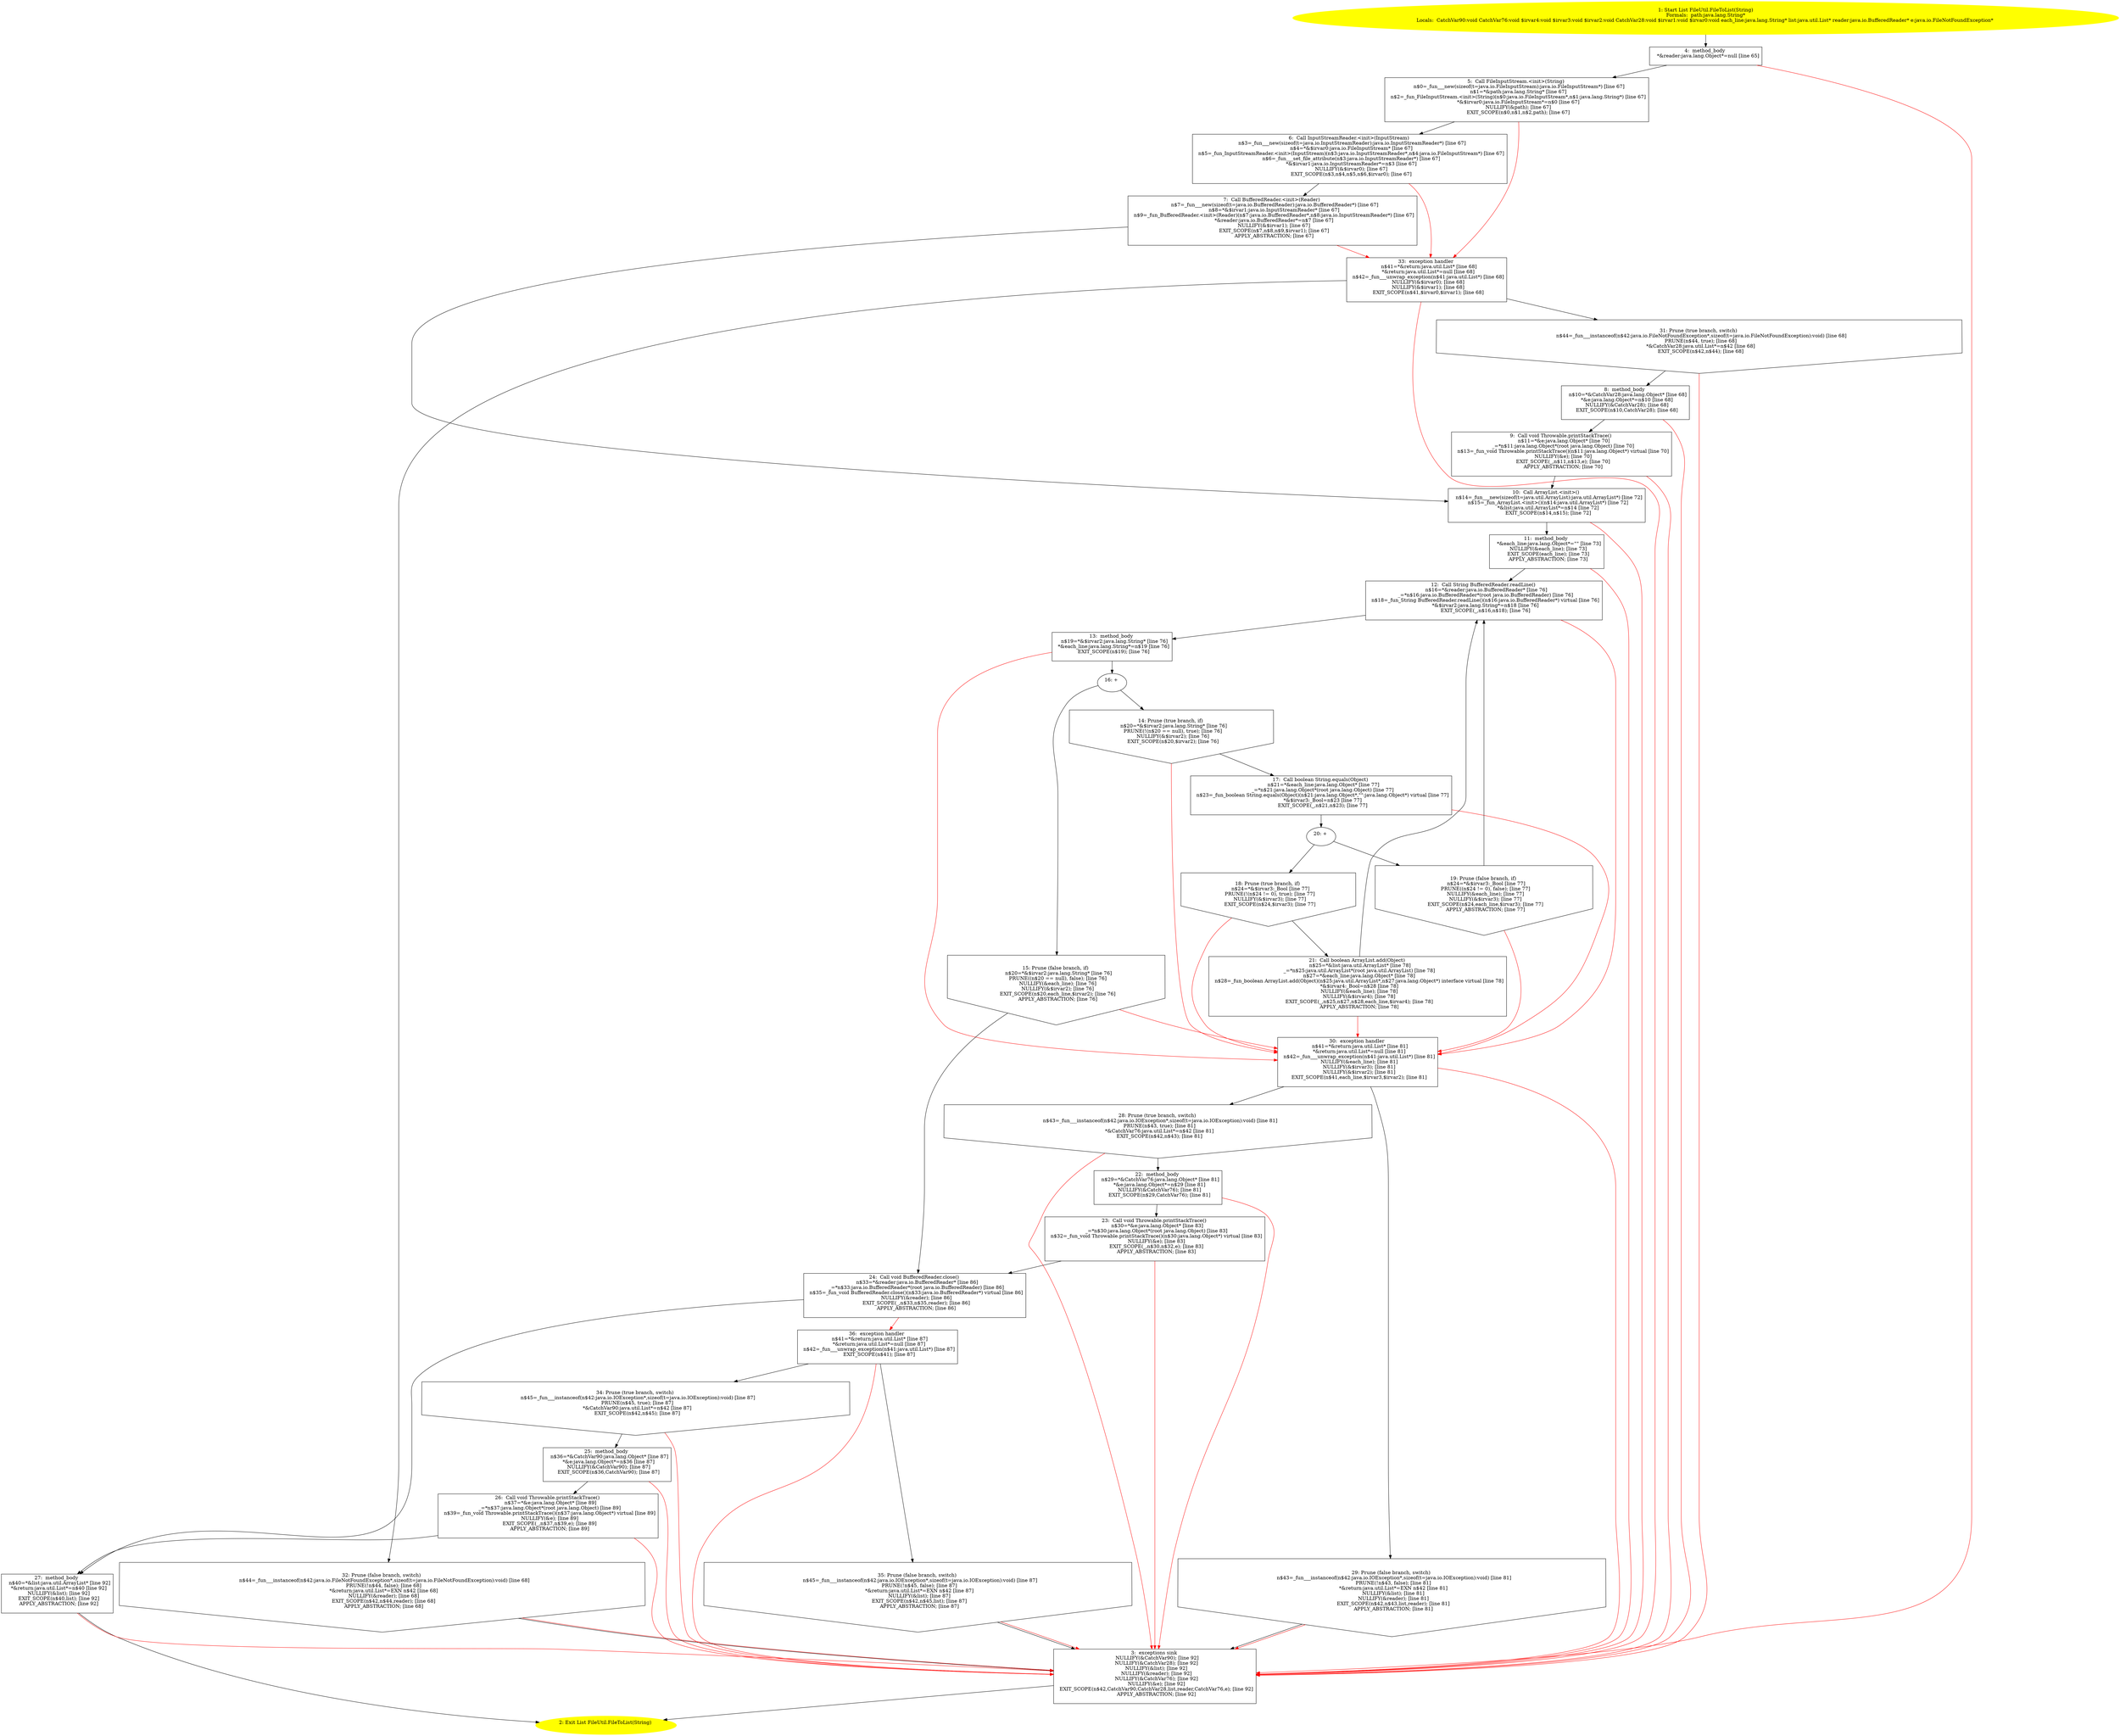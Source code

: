 /* @generated */
digraph cfg {
"com.dulishuo.util.FileUtil.FileToList(java.lang.String):java.util.List.6ab6f8b4b6e0c508818b9cf523235bfa_1" [label="1: Start List FileUtil.FileToList(String)\nFormals:  path:java.lang.String*\nLocals:  CatchVar90:void CatchVar76:void $irvar4:void $irvar3:void $irvar2:void CatchVar28:void $irvar1:void $irvar0:void each_line:java.lang.String* list:java.util.List* reader:java.io.BufferedReader* e:java.io.FileNotFoundException* \n  " color=yellow style=filled]
	

	 "com.dulishuo.util.FileUtil.FileToList(java.lang.String):java.util.List.6ab6f8b4b6e0c508818b9cf523235bfa_1" -> "com.dulishuo.util.FileUtil.FileToList(java.lang.String):java.util.List.6ab6f8b4b6e0c508818b9cf523235bfa_4" ;
"com.dulishuo.util.FileUtil.FileToList(java.lang.String):java.util.List.6ab6f8b4b6e0c508818b9cf523235bfa_2" [label="2: Exit List FileUtil.FileToList(String) \n  " color=yellow style=filled]
	

"com.dulishuo.util.FileUtil.FileToList(java.lang.String):java.util.List.6ab6f8b4b6e0c508818b9cf523235bfa_3" [label="3:  exceptions sink \n   NULLIFY(&CatchVar90); [line 92]\n  NULLIFY(&CatchVar28); [line 92]\n  NULLIFY(&list); [line 92]\n  NULLIFY(&reader); [line 92]\n  NULLIFY(&CatchVar76); [line 92]\n  NULLIFY(&e); [line 92]\n  EXIT_SCOPE(n$42,CatchVar90,CatchVar28,list,reader,CatchVar76,e); [line 92]\n  APPLY_ABSTRACTION; [line 92]\n " shape="box"]
	

	 "com.dulishuo.util.FileUtil.FileToList(java.lang.String):java.util.List.6ab6f8b4b6e0c508818b9cf523235bfa_3" -> "com.dulishuo.util.FileUtil.FileToList(java.lang.String):java.util.List.6ab6f8b4b6e0c508818b9cf523235bfa_2" ;
"com.dulishuo.util.FileUtil.FileToList(java.lang.String):java.util.List.6ab6f8b4b6e0c508818b9cf523235bfa_4" [label="4:  method_body \n   *&reader:java.lang.Object*=null [line 65]\n " shape="box"]
	

	 "com.dulishuo.util.FileUtil.FileToList(java.lang.String):java.util.List.6ab6f8b4b6e0c508818b9cf523235bfa_4" -> "com.dulishuo.util.FileUtil.FileToList(java.lang.String):java.util.List.6ab6f8b4b6e0c508818b9cf523235bfa_5" ;
	 "com.dulishuo.util.FileUtil.FileToList(java.lang.String):java.util.List.6ab6f8b4b6e0c508818b9cf523235bfa_4" -> "com.dulishuo.util.FileUtil.FileToList(java.lang.String):java.util.List.6ab6f8b4b6e0c508818b9cf523235bfa_3" [color="red" ];
"com.dulishuo.util.FileUtil.FileToList(java.lang.String):java.util.List.6ab6f8b4b6e0c508818b9cf523235bfa_5" [label="5:  Call FileInputStream.<init>(String) \n   n$0=_fun___new(sizeof(t=java.io.FileInputStream):java.io.FileInputStream*) [line 67]\n  n$1=*&path:java.lang.String* [line 67]\n  n$2=_fun_FileInputStream.<init>(String)(n$0:java.io.FileInputStream*,n$1:java.lang.String*) [line 67]\n  *&$irvar0:java.io.FileInputStream*=n$0 [line 67]\n  NULLIFY(&path); [line 67]\n  EXIT_SCOPE(n$0,n$1,n$2,path); [line 67]\n " shape="box"]
	

	 "com.dulishuo.util.FileUtil.FileToList(java.lang.String):java.util.List.6ab6f8b4b6e0c508818b9cf523235bfa_5" -> "com.dulishuo.util.FileUtil.FileToList(java.lang.String):java.util.List.6ab6f8b4b6e0c508818b9cf523235bfa_6" ;
	 "com.dulishuo.util.FileUtil.FileToList(java.lang.String):java.util.List.6ab6f8b4b6e0c508818b9cf523235bfa_5" -> "com.dulishuo.util.FileUtil.FileToList(java.lang.String):java.util.List.6ab6f8b4b6e0c508818b9cf523235bfa_33" [color="red" ];
"com.dulishuo.util.FileUtil.FileToList(java.lang.String):java.util.List.6ab6f8b4b6e0c508818b9cf523235bfa_6" [label="6:  Call InputStreamReader.<init>(InputStream) \n   n$3=_fun___new(sizeof(t=java.io.InputStreamReader):java.io.InputStreamReader*) [line 67]\n  n$4=*&$irvar0:java.io.FileInputStream* [line 67]\n  n$5=_fun_InputStreamReader.<init>(InputStream)(n$3:java.io.InputStreamReader*,n$4:java.io.FileInputStream*) [line 67]\n  n$6=_fun___set_file_attribute(n$3:java.io.InputStreamReader*) [line 67]\n  *&$irvar1:java.io.InputStreamReader*=n$3 [line 67]\n  NULLIFY(&$irvar0); [line 67]\n  EXIT_SCOPE(n$3,n$4,n$5,n$6,$irvar0); [line 67]\n " shape="box"]
	

	 "com.dulishuo.util.FileUtil.FileToList(java.lang.String):java.util.List.6ab6f8b4b6e0c508818b9cf523235bfa_6" -> "com.dulishuo.util.FileUtil.FileToList(java.lang.String):java.util.List.6ab6f8b4b6e0c508818b9cf523235bfa_7" ;
	 "com.dulishuo.util.FileUtil.FileToList(java.lang.String):java.util.List.6ab6f8b4b6e0c508818b9cf523235bfa_6" -> "com.dulishuo.util.FileUtil.FileToList(java.lang.String):java.util.List.6ab6f8b4b6e0c508818b9cf523235bfa_33" [color="red" ];
"com.dulishuo.util.FileUtil.FileToList(java.lang.String):java.util.List.6ab6f8b4b6e0c508818b9cf523235bfa_7" [label="7:  Call BufferedReader.<init>(Reader) \n   n$7=_fun___new(sizeof(t=java.io.BufferedReader):java.io.BufferedReader*) [line 67]\n  n$8=*&$irvar1:java.io.InputStreamReader* [line 67]\n  n$9=_fun_BufferedReader.<init>(Reader)(n$7:java.io.BufferedReader*,n$8:java.io.InputStreamReader*) [line 67]\n  *&reader:java.io.BufferedReader*=n$7 [line 67]\n  NULLIFY(&$irvar1); [line 67]\n  EXIT_SCOPE(n$7,n$8,n$9,$irvar1); [line 67]\n  APPLY_ABSTRACTION; [line 67]\n " shape="box"]
	

	 "com.dulishuo.util.FileUtil.FileToList(java.lang.String):java.util.List.6ab6f8b4b6e0c508818b9cf523235bfa_7" -> "com.dulishuo.util.FileUtil.FileToList(java.lang.String):java.util.List.6ab6f8b4b6e0c508818b9cf523235bfa_10" ;
	 "com.dulishuo.util.FileUtil.FileToList(java.lang.String):java.util.List.6ab6f8b4b6e0c508818b9cf523235bfa_7" -> "com.dulishuo.util.FileUtil.FileToList(java.lang.String):java.util.List.6ab6f8b4b6e0c508818b9cf523235bfa_33" [color="red" ];
"com.dulishuo.util.FileUtil.FileToList(java.lang.String):java.util.List.6ab6f8b4b6e0c508818b9cf523235bfa_8" [label="8:  method_body \n   n$10=*&CatchVar28:java.lang.Object* [line 68]\n  *&e:java.lang.Object*=n$10 [line 68]\n  NULLIFY(&CatchVar28); [line 68]\n  EXIT_SCOPE(n$10,CatchVar28); [line 68]\n " shape="box"]
	

	 "com.dulishuo.util.FileUtil.FileToList(java.lang.String):java.util.List.6ab6f8b4b6e0c508818b9cf523235bfa_8" -> "com.dulishuo.util.FileUtil.FileToList(java.lang.String):java.util.List.6ab6f8b4b6e0c508818b9cf523235bfa_9" ;
	 "com.dulishuo.util.FileUtil.FileToList(java.lang.String):java.util.List.6ab6f8b4b6e0c508818b9cf523235bfa_8" -> "com.dulishuo.util.FileUtil.FileToList(java.lang.String):java.util.List.6ab6f8b4b6e0c508818b9cf523235bfa_3" [color="red" ];
"com.dulishuo.util.FileUtil.FileToList(java.lang.String):java.util.List.6ab6f8b4b6e0c508818b9cf523235bfa_9" [label="9:  Call void Throwable.printStackTrace() \n   n$11=*&e:java.lang.Object* [line 70]\n  _=*n$11:java.lang.Object*(root java.lang.Object) [line 70]\n  n$13=_fun_void Throwable.printStackTrace()(n$11:java.lang.Object*) virtual [line 70]\n  NULLIFY(&e); [line 70]\n  EXIT_SCOPE(_,n$11,n$13,e); [line 70]\n  APPLY_ABSTRACTION; [line 70]\n " shape="box"]
	

	 "com.dulishuo.util.FileUtil.FileToList(java.lang.String):java.util.List.6ab6f8b4b6e0c508818b9cf523235bfa_9" -> "com.dulishuo.util.FileUtil.FileToList(java.lang.String):java.util.List.6ab6f8b4b6e0c508818b9cf523235bfa_10" ;
	 "com.dulishuo.util.FileUtil.FileToList(java.lang.String):java.util.List.6ab6f8b4b6e0c508818b9cf523235bfa_9" -> "com.dulishuo.util.FileUtil.FileToList(java.lang.String):java.util.List.6ab6f8b4b6e0c508818b9cf523235bfa_3" [color="red" ];
"com.dulishuo.util.FileUtil.FileToList(java.lang.String):java.util.List.6ab6f8b4b6e0c508818b9cf523235bfa_10" [label="10:  Call ArrayList.<init>() \n   n$14=_fun___new(sizeof(t=java.util.ArrayList):java.util.ArrayList*) [line 72]\n  n$15=_fun_ArrayList.<init>()(n$14:java.util.ArrayList*) [line 72]\n  *&list:java.util.ArrayList*=n$14 [line 72]\n  EXIT_SCOPE(n$14,n$15); [line 72]\n " shape="box"]
	

	 "com.dulishuo.util.FileUtil.FileToList(java.lang.String):java.util.List.6ab6f8b4b6e0c508818b9cf523235bfa_10" -> "com.dulishuo.util.FileUtil.FileToList(java.lang.String):java.util.List.6ab6f8b4b6e0c508818b9cf523235bfa_11" ;
	 "com.dulishuo.util.FileUtil.FileToList(java.lang.String):java.util.List.6ab6f8b4b6e0c508818b9cf523235bfa_10" -> "com.dulishuo.util.FileUtil.FileToList(java.lang.String):java.util.List.6ab6f8b4b6e0c508818b9cf523235bfa_3" [color="red" ];
"com.dulishuo.util.FileUtil.FileToList(java.lang.String):java.util.List.6ab6f8b4b6e0c508818b9cf523235bfa_11" [label="11:  method_body \n   *&each_line:java.lang.Object*=\"\" [line 73]\n  NULLIFY(&each_line); [line 73]\n  EXIT_SCOPE(each_line); [line 73]\n  APPLY_ABSTRACTION; [line 73]\n " shape="box"]
	

	 "com.dulishuo.util.FileUtil.FileToList(java.lang.String):java.util.List.6ab6f8b4b6e0c508818b9cf523235bfa_11" -> "com.dulishuo.util.FileUtil.FileToList(java.lang.String):java.util.List.6ab6f8b4b6e0c508818b9cf523235bfa_12" ;
	 "com.dulishuo.util.FileUtil.FileToList(java.lang.String):java.util.List.6ab6f8b4b6e0c508818b9cf523235bfa_11" -> "com.dulishuo.util.FileUtil.FileToList(java.lang.String):java.util.List.6ab6f8b4b6e0c508818b9cf523235bfa_3" [color="red" ];
"com.dulishuo.util.FileUtil.FileToList(java.lang.String):java.util.List.6ab6f8b4b6e0c508818b9cf523235bfa_12" [label="12:  Call String BufferedReader.readLine() \n   n$16=*&reader:java.io.BufferedReader* [line 76]\n  _=*n$16:java.io.BufferedReader*(root java.io.BufferedReader) [line 76]\n  n$18=_fun_String BufferedReader.readLine()(n$16:java.io.BufferedReader*) virtual [line 76]\n  *&$irvar2:java.lang.String*=n$18 [line 76]\n  EXIT_SCOPE(_,n$16,n$18); [line 76]\n " shape="box"]
	

	 "com.dulishuo.util.FileUtil.FileToList(java.lang.String):java.util.List.6ab6f8b4b6e0c508818b9cf523235bfa_12" -> "com.dulishuo.util.FileUtil.FileToList(java.lang.String):java.util.List.6ab6f8b4b6e0c508818b9cf523235bfa_13" ;
	 "com.dulishuo.util.FileUtil.FileToList(java.lang.String):java.util.List.6ab6f8b4b6e0c508818b9cf523235bfa_12" -> "com.dulishuo.util.FileUtil.FileToList(java.lang.String):java.util.List.6ab6f8b4b6e0c508818b9cf523235bfa_30" [color="red" ];
"com.dulishuo.util.FileUtil.FileToList(java.lang.String):java.util.List.6ab6f8b4b6e0c508818b9cf523235bfa_13" [label="13:  method_body \n   n$19=*&$irvar2:java.lang.String* [line 76]\n  *&each_line:java.lang.String*=n$19 [line 76]\n  EXIT_SCOPE(n$19); [line 76]\n " shape="box"]
	

	 "com.dulishuo.util.FileUtil.FileToList(java.lang.String):java.util.List.6ab6f8b4b6e0c508818b9cf523235bfa_13" -> "com.dulishuo.util.FileUtil.FileToList(java.lang.String):java.util.List.6ab6f8b4b6e0c508818b9cf523235bfa_16" ;
	 "com.dulishuo.util.FileUtil.FileToList(java.lang.String):java.util.List.6ab6f8b4b6e0c508818b9cf523235bfa_13" -> "com.dulishuo.util.FileUtil.FileToList(java.lang.String):java.util.List.6ab6f8b4b6e0c508818b9cf523235bfa_30" [color="red" ];
"com.dulishuo.util.FileUtil.FileToList(java.lang.String):java.util.List.6ab6f8b4b6e0c508818b9cf523235bfa_14" [label="14: Prune (true branch, if) \n   n$20=*&$irvar2:java.lang.String* [line 76]\n  PRUNE(!(n$20 == null), true); [line 76]\n  NULLIFY(&$irvar2); [line 76]\n  EXIT_SCOPE(n$20,$irvar2); [line 76]\n " shape="invhouse"]
	

	 "com.dulishuo.util.FileUtil.FileToList(java.lang.String):java.util.List.6ab6f8b4b6e0c508818b9cf523235bfa_14" -> "com.dulishuo.util.FileUtil.FileToList(java.lang.String):java.util.List.6ab6f8b4b6e0c508818b9cf523235bfa_17" ;
	 "com.dulishuo.util.FileUtil.FileToList(java.lang.String):java.util.List.6ab6f8b4b6e0c508818b9cf523235bfa_14" -> "com.dulishuo.util.FileUtil.FileToList(java.lang.String):java.util.List.6ab6f8b4b6e0c508818b9cf523235bfa_30" [color="red" ];
"com.dulishuo.util.FileUtil.FileToList(java.lang.String):java.util.List.6ab6f8b4b6e0c508818b9cf523235bfa_15" [label="15: Prune (false branch, if) \n   n$20=*&$irvar2:java.lang.String* [line 76]\n  PRUNE((n$20 == null), false); [line 76]\n  NULLIFY(&each_line); [line 76]\n  NULLIFY(&$irvar2); [line 76]\n  EXIT_SCOPE(n$20,each_line,$irvar2); [line 76]\n  APPLY_ABSTRACTION; [line 76]\n " shape="invhouse"]
	

	 "com.dulishuo.util.FileUtil.FileToList(java.lang.String):java.util.List.6ab6f8b4b6e0c508818b9cf523235bfa_15" -> "com.dulishuo.util.FileUtil.FileToList(java.lang.String):java.util.List.6ab6f8b4b6e0c508818b9cf523235bfa_24" ;
	 "com.dulishuo.util.FileUtil.FileToList(java.lang.String):java.util.List.6ab6f8b4b6e0c508818b9cf523235bfa_15" -> "com.dulishuo.util.FileUtil.FileToList(java.lang.String):java.util.List.6ab6f8b4b6e0c508818b9cf523235bfa_30" [color="red" ];
"com.dulishuo.util.FileUtil.FileToList(java.lang.String):java.util.List.6ab6f8b4b6e0c508818b9cf523235bfa_16" [label="16: + \n  " ]
	

	 "com.dulishuo.util.FileUtil.FileToList(java.lang.String):java.util.List.6ab6f8b4b6e0c508818b9cf523235bfa_16" -> "com.dulishuo.util.FileUtil.FileToList(java.lang.String):java.util.List.6ab6f8b4b6e0c508818b9cf523235bfa_14" ;
	 "com.dulishuo.util.FileUtil.FileToList(java.lang.String):java.util.List.6ab6f8b4b6e0c508818b9cf523235bfa_16" -> "com.dulishuo.util.FileUtil.FileToList(java.lang.String):java.util.List.6ab6f8b4b6e0c508818b9cf523235bfa_15" ;
"com.dulishuo.util.FileUtil.FileToList(java.lang.String):java.util.List.6ab6f8b4b6e0c508818b9cf523235bfa_17" [label="17:  Call boolean String.equals(Object) \n   n$21=*&each_line:java.lang.Object* [line 77]\n  _=*n$21:java.lang.Object*(root java.lang.Object) [line 77]\n  n$23=_fun_boolean String.equals(Object)(n$21:java.lang.Object*,\"\":java.lang.Object*) virtual [line 77]\n  *&$irvar3:_Bool=n$23 [line 77]\n  EXIT_SCOPE(_,n$21,n$23); [line 77]\n " shape="box"]
	

	 "com.dulishuo.util.FileUtil.FileToList(java.lang.String):java.util.List.6ab6f8b4b6e0c508818b9cf523235bfa_17" -> "com.dulishuo.util.FileUtil.FileToList(java.lang.String):java.util.List.6ab6f8b4b6e0c508818b9cf523235bfa_20" ;
	 "com.dulishuo.util.FileUtil.FileToList(java.lang.String):java.util.List.6ab6f8b4b6e0c508818b9cf523235bfa_17" -> "com.dulishuo.util.FileUtil.FileToList(java.lang.String):java.util.List.6ab6f8b4b6e0c508818b9cf523235bfa_30" [color="red" ];
"com.dulishuo.util.FileUtil.FileToList(java.lang.String):java.util.List.6ab6f8b4b6e0c508818b9cf523235bfa_18" [label="18: Prune (true branch, if) \n   n$24=*&$irvar3:_Bool [line 77]\n  PRUNE(!(n$24 != 0), true); [line 77]\n  NULLIFY(&$irvar3); [line 77]\n  EXIT_SCOPE(n$24,$irvar3); [line 77]\n " shape="invhouse"]
	

	 "com.dulishuo.util.FileUtil.FileToList(java.lang.String):java.util.List.6ab6f8b4b6e0c508818b9cf523235bfa_18" -> "com.dulishuo.util.FileUtil.FileToList(java.lang.String):java.util.List.6ab6f8b4b6e0c508818b9cf523235bfa_21" ;
	 "com.dulishuo.util.FileUtil.FileToList(java.lang.String):java.util.List.6ab6f8b4b6e0c508818b9cf523235bfa_18" -> "com.dulishuo.util.FileUtil.FileToList(java.lang.String):java.util.List.6ab6f8b4b6e0c508818b9cf523235bfa_30" [color="red" ];
"com.dulishuo.util.FileUtil.FileToList(java.lang.String):java.util.List.6ab6f8b4b6e0c508818b9cf523235bfa_19" [label="19: Prune (false branch, if) \n   n$24=*&$irvar3:_Bool [line 77]\n  PRUNE((n$24 != 0), false); [line 77]\n  NULLIFY(&each_line); [line 77]\n  NULLIFY(&$irvar3); [line 77]\n  EXIT_SCOPE(n$24,each_line,$irvar3); [line 77]\n  APPLY_ABSTRACTION; [line 77]\n " shape="invhouse"]
	

	 "com.dulishuo.util.FileUtil.FileToList(java.lang.String):java.util.List.6ab6f8b4b6e0c508818b9cf523235bfa_19" -> "com.dulishuo.util.FileUtil.FileToList(java.lang.String):java.util.List.6ab6f8b4b6e0c508818b9cf523235bfa_12" ;
	 "com.dulishuo.util.FileUtil.FileToList(java.lang.String):java.util.List.6ab6f8b4b6e0c508818b9cf523235bfa_19" -> "com.dulishuo.util.FileUtil.FileToList(java.lang.String):java.util.List.6ab6f8b4b6e0c508818b9cf523235bfa_30" [color="red" ];
"com.dulishuo.util.FileUtil.FileToList(java.lang.String):java.util.List.6ab6f8b4b6e0c508818b9cf523235bfa_20" [label="20: + \n  " ]
	

	 "com.dulishuo.util.FileUtil.FileToList(java.lang.String):java.util.List.6ab6f8b4b6e0c508818b9cf523235bfa_20" -> "com.dulishuo.util.FileUtil.FileToList(java.lang.String):java.util.List.6ab6f8b4b6e0c508818b9cf523235bfa_18" ;
	 "com.dulishuo.util.FileUtil.FileToList(java.lang.String):java.util.List.6ab6f8b4b6e0c508818b9cf523235bfa_20" -> "com.dulishuo.util.FileUtil.FileToList(java.lang.String):java.util.List.6ab6f8b4b6e0c508818b9cf523235bfa_19" ;
"com.dulishuo.util.FileUtil.FileToList(java.lang.String):java.util.List.6ab6f8b4b6e0c508818b9cf523235bfa_21" [label="21:  Call boolean ArrayList.add(Object) \n   n$25=*&list:java.util.ArrayList* [line 78]\n  _=*n$25:java.util.ArrayList*(root java.util.ArrayList) [line 78]\n  n$27=*&each_line:java.lang.Object* [line 78]\n  n$28=_fun_boolean ArrayList.add(Object)(n$25:java.util.ArrayList*,n$27:java.lang.Object*) interface virtual [line 78]\n  *&$irvar4:_Bool=n$28 [line 78]\n  NULLIFY(&each_line); [line 78]\n  NULLIFY(&$irvar4); [line 78]\n  EXIT_SCOPE(_,n$25,n$27,n$28,each_line,$irvar4); [line 78]\n  APPLY_ABSTRACTION; [line 78]\n " shape="box"]
	

	 "com.dulishuo.util.FileUtil.FileToList(java.lang.String):java.util.List.6ab6f8b4b6e0c508818b9cf523235bfa_21" -> "com.dulishuo.util.FileUtil.FileToList(java.lang.String):java.util.List.6ab6f8b4b6e0c508818b9cf523235bfa_12" ;
	 "com.dulishuo.util.FileUtil.FileToList(java.lang.String):java.util.List.6ab6f8b4b6e0c508818b9cf523235bfa_21" -> "com.dulishuo.util.FileUtil.FileToList(java.lang.String):java.util.List.6ab6f8b4b6e0c508818b9cf523235bfa_30" [color="red" ];
"com.dulishuo.util.FileUtil.FileToList(java.lang.String):java.util.List.6ab6f8b4b6e0c508818b9cf523235bfa_22" [label="22:  method_body \n   n$29=*&CatchVar76:java.lang.Object* [line 81]\n  *&e:java.lang.Object*=n$29 [line 81]\n  NULLIFY(&CatchVar76); [line 81]\n  EXIT_SCOPE(n$29,CatchVar76); [line 81]\n " shape="box"]
	

	 "com.dulishuo.util.FileUtil.FileToList(java.lang.String):java.util.List.6ab6f8b4b6e0c508818b9cf523235bfa_22" -> "com.dulishuo.util.FileUtil.FileToList(java.lang.String):java.util.List.6ab6f8b4b6e0c508818b9cf523235bfa_23" ;
	 "com.dulishuo.util.FileUtil.FileToList(java.lang.String):java.util.List.6ab6f8b4b6e0c508818b9cf523235bfa_22" -> "com.dulishuo.util.FileUtil.FileToList(java.lang.String):java.util.List.6ab6f8b4b6e0c508818b9cf523235bfa_3" [color="red" ];
"com.dulishuo.util.FileUtil.FileToList(java.lang.String):java.util.List.6ab6f8b4b6e0c508818b9cf523235bfa_23" [label="23:  Call void Throwable.printStackTrace() \n   n$30=*&e:java.lang.Object* [line 83]\n  _=*n$30:java.lang.Object*(root java.lang.Object) [line 83]\n  n$32=_fun_void Throwable.printStackTrace()(n$30:java.lang.Object*) virtual [line 83]\n  NULLIFY(&e); [line 83]\n  EXIT_SCOPE(_,n$30,n$32,e); [line 83]\n  APPLY_ABSTRACTION; [line 83]\n " shape="box"]
	

	 "com.dulishuo.util.FileUtil.FileToList(java.lang.String):java.util.List.6ab6f8b4b6e0c508818b9cf523235bfa_23" -> "com.dulishuo.util.FileUtil.FileToList(java.lang.String):java.util.List.6ab6f8b4b6e0c508818b9cf523235bfa_24" ;
	 "com.dulishuo.util.FileUtil.FileToList(java.lang.String):java.util.List.6ab6f8b4b6e0c508818b9cf523235bfa_23" -> "com.dulishuo.util.FileUtil.FileToList(java.lang.String):java.util.List.6ab6f8b4b6e0c508818b9cf523235bfa_3" [color="red" ];
"com.dulishuo.util.FileUtil.FileToList(java.lang.String):java.util.List.6ab6f8b4b6e0c508818b9cf523235bfa_24" [label="24:  Call void BufferedReader.close() \n   n$33=*&reader:java.io.BufferedReader* [line 86]\n  _=*n$33:java.io.BufferedReader*(root java.io.BufferedReader) [line 86]\n  n$35=_fun_void BufferedReader.close()(n$33:java.io.BufferedReader*) virtual [line 86]\n  NULLIFY(&reader); [line 86]\n  EXIT_SCOPE(_,n$33,n$35,reader); [line 86]\n  APPLY_ABSTRACTION; [line 86]\n " shape="box"]
	

	 "com.dulishuo.util.FileUtil.FileToList(java.lang.String):java.util.List.6ab6f8b4b6e0c508818b9cf523235bfa_24" -> "com.dulishuo.util.FileUtil.FileToList(java.lang.String):java.util.List.6ab6f8b4b6e0c508818b9cf523235bfa_27" ;
	 "com.dulishuo.util.FileUtil.FileToList(java.lang.String):java.util.List.6ab6f8b4b6e0c508818b9cf523235bfa_24" -> "com.dulishuo.util.FileUtil.FileToList(java.lang.String):java.util.List.6ab6f8b4b6e0c508818b9cf523235bfa_36" [color="red" ];
"com.dulishuo.util.FileUtil.FileToList(java.lang.String):java.util.List.6ab6f8b4b6e0c508818b9cf523235bfa_25" [label="25:  method_body \n   n$36=*&CatchVar90:java.lang.Object* [line 87]\n  *&e:java.lang.Object*=n$36 [line 87]\n  NULLIFY(&CatchVar90); [line 87]\n  EXIT_SCOPE(n$36,CatchVar90); [line 87]\n " shape="box"]
	

	 "com.dulishuo.util.FileUtil.FileToList(java.lang.String):java.util.List.6ab6f8b4b6e0c508818b9cf523235bfa_25" -> "com.dulishuo.util.FileUtil.FileToList(java.lang.String):java.util.List.6ab6f8b4b6e0c508818b9cf523235bfa_26" ;
	 "com.dulishuo.util.FileUtil.FileToList(java.lang.String):java.util.List.6ab6f8b4b6e0c508818b9cf523235bfa_25" -> "com.dulishuo.util.FileUtil.FileToList(java.lang.String):java.util.List.6ab6f8b4b6e0c508818b9cf523235bfa_3" [color="red" ];
"com.dulishuo.util.FileUtil.FileToList(java.lang.String):java.util.List.6ab6f8b4b6e0c508818b9cf523235bfa_26" [label="26:  Call void Throwable.printStackTrace() \n   n$37=*&e:java.lang.Object* [line 89]\n  _=*n$37:java.lang.Object*(root java.lang.Object) [line 89]\n  n$39=_fun_void Throwable.printStackTrace()(n$37:java.lang.Object*) virtual [line 89]\n  NULLIFY(&e); [line 89]\n  EXIT_SCOPE(_,n$37,n$39,e); [line 89]\n  APPLY_ABSTRACTION; [line 89]\n " shape="box"]
	

	 "com.dulishuo.util.FileUtil.FileToList(java.lang.String):java.util.List.6ab6f8b4b6e0c508818b9cf523235bfa_26" -> "com.dulishuo.util.FileUtil.FileToList(java.lang.String):java.util.List.6ab6f8b4b6e0c508818b9cf523235bfa_27" ;
	 "com.dulishuo.util.FileUtil.FileToList(java.lang.String):java.util.List.6ab6f8b4b6e0c508818b9cf523235bfa_26" -> "com.dulishuo.util.FileUtil.FileToList(java.lang.String):java.util.List.6ab6f8b4b6e0c508818b9cf523235bfa_3" [color="red" ];
"com.dulishuo.util.FileUtil.FileToList(java.lang.String):java.util.List.6ab6f8b4b6e0c508818b9cf523235bfa_27" [label="27:  method_body \n   n$40=*&list:java.util.ArrayList* [line 92]\n  *&return:java.util.List*=n$40 [line 92]\n  NULLIFY(&list); [line 92]\n  EXIT_SCOPE(n$40,list); [line 92]\n  APPLY_ABSTRACTION; [line 92]\n " shape="box"]
	

	 "com.dulishuo.util.FileUtil.FileToList(java.lang.String):java.util.List.6ab6f8b4b6e0c508818b9cf523235bfa_27" -> "com.dulishuo.util.FileUtil.FileToList(java.lang.String):java.util.List.6ab6f8b4b6e0c508818b9cf523235bfa_2" ;
	 "com.dulishuo.util.FileUtil.FileToList(java.lang.String):java.util.List.6ab6f8b4b6e0c508818b9cf523235bfa_27" -> "com.dulishuo.util.FileUtil.FileToList(java.lang.String):java.util.List.6ab6f8b4b6e0c508818b9cf523235bfa_3" [color="red" ];
"com.dulishuo.util.FileUtil.FileToList(java.lang.String):java.util.List.6ab6f8b4b6e0c508818b9cf523235bfa_28" [label="28: Prune (true branch, switch) \n   n$43=_fun___instanceof(n$42:java.io.IOException*,sizeof(t=java.io.IOException):void) [line 81]\n  PRUNE(n$43, true); [line 81]\n  *&CatchVar76:java.util.List*=n$42 [line 81]\n  EXIT_SCOPE(n$42,n$43); [line 81]\n " shape="invhouse"]
	

	 "com.dulishuo.util.FileUtil.FileToList(java.lang.String):java.util.List.6ab6f8b4b6e0c508818b9cf523235bfa_28" -> "com.dulishuo.util.FileUtil.FileToList(java.lang.String):java.util.List.6ab6f8b4b6e0c508818b9cf523235bfa_22" ;
	 "com.dulishuo.util.FileUtil.FileToList(java.lang.String):java.util.List.6ab6f8b4b6e0c508818b9cf523235bfa_28" -> "com.dulishuo.util.FileUtil.FileToList(java.lang.String):java.util.List.6ab6f8b4b6e0c508818b9cf523235bfa_3" [color="red" ];
"com.dulishuo.util.FileUtil.FileToList(java.lang.String):java.util.List.6ab6f8b4b6e0c508818b9cf523235bfa_29" [label="29: Prune (false branch, switch) \n   n$43=_fun___instanceof(n$42:java.io.IOException*,sizeof(t=java.io.IOException):void) [line 81]\n  PRUNE(!n$43, false); [line 81]\n  *&return:java.util.List*=EXN n$42 [line 81]\n  NULLIFY(&list); [line 81]\n  NULLIFY(&reader); [line 81]\n  EXIT_SCOPE(n$42,n$43,list,reader); [line 81]\n  APPLY_ABSTRACTION; [line 81]\n " shape="invhouse"]
	

	 "com.dulishuo.util.FileUtil.FileToList(java.lang.String):java.util.List.6ab6f8b4b6e0c508818b9cf523235bfa_29" -> "com.dulishuo.util.FileUtil.FileToList(java.lang.String):java.util.List.6ab6f8b4b6e0c508818b9cf523235bfa_3" ;
	 "com.dulishuo.util.FileUtil.FileToList(java.lang.String):java.util.List.6ab6f8b4b6e0c508818b9cf523235bfa_29" -> "com.dulishuo.util.FileUtil.FileToList(java.lang.String):java.util.List.6ab6f8b4b6e0c508818b9cf523235bfa_3" [color="red" ];
"com.dulishuo.util.FileUtil.FileToList(java.lang.String):java.util.List.6ab6f8b4b6e0c508818b9cf523235bfa_30" [label="30:  exception handler \n   n$41=*&return:java.util.List* [line 81]\n  *&return:java.util.List*=null [line 81]\n  n$42=_fun___unwrap_exception(n$41:java.util.List*) [line 81]\n  NULLIFY(&each_line); [line 81]\n  NULLIFY(&$irvar3); [line 81]\n  NULLIFY(&$irvar2); [line 81]\n  EXIT_SCOPE(n$41,each_line,$irvar3,$irvar2); [line 81]\n " shape="box"]
	

	 "com.dulishuo.util.FileUtil.FileToList(java.lang.String):java.util.List.6ab6f8b4b6e0c508818b9cf523235bfa_30" -> "com.dulishuo.util.FileUtil.FileToList(java.lang.String):java.util.List.6ab6f8b4b6e0c508818b9cf523235bfa_28" ;
	 "com.dulishuo.util.FileUtil.FileToList(java.lang.String):java.util.List.6ab6f8b4b6e0c508818b9cf523235bfa_30" -> "com.dulishuo.util.FileUtil.FileToList(java.lang.String):java.util.List.6ab6f8b4b6e0c508818b9cf523235bfa_29" ;
	 "com.dulishuo.util.FileUtil.FileToList(java.lang.String):java.util.List.6ab6f8b4b6e0c508818b9cf523235bfa_30" -> "com.dulishuo.util.FileUtil.FileToList(java.lang.String):java.util.List.6ab6f8b4b6e0c508818b9cf523235bfa_3" [color="red" ];
"com.dulishuo.util.FileUtil.FileToList(java.lang.String):java.util.List.6ab6f8b4b6e0c508818b9cf523235bfa_31" [label="31: Prune (true branch, switch) \n   n$44=_fun___instanceof(n$42:java.io.FileNotFoundException*,sizeof(t=java.io.FileNotFoundException):void) [line 68]\n  PRUNE(n$44, true); [line 68]\n  *&CatchVar28:java.util.List*=n$42 [line 68]\n  EXIT_SCOPE(n$42,n$44); [line 68]\n " shape="invhouse"]
	

	 "com.dulishuo.util.FileUtil.FileToList(java.lang.String):java.util.List.6ab6f8b4b6e0c508818b9cf523235bfa_31" -> "com.dulishuo.util.FileUtil.FileToList(java.lang.String):java.util.List.6ab6f8b4b6e0c508818b9cf523235bfa_8" ;
	 "com.dulishuo.util.FileUtil.FileToList(java.lang.String):java.util.List.6ab6f8b4b6e0c508818b9cf523235bfa_31" -> "com.dulishuo.util.FileUtil.FileToList(java.lang.String):java.util.List.6ab6f8b4b6e0c508818b9cf523235bfa_3" [color="red" ];
"com.dulishuo.util.FileUtil.FileToList(java.lang.String):java.util.List.6ab6f8b4b6e0c508818b9cf523235bfa_32" [label="32: Prune (false branch, switch) \n   n$44=_fun___instanceof(n$42:java.io.FileNotFoundException*,sizeof(t=java.io.FileNotFoundException):void) [line 68]\n  PRUNE(!n$44, false); [line 68]\n  *&return:java.util.List*=EXN n$42 [line 68]\n  NULLIFY(&reader); [line 68]\n  EXIT_SCOPE(n$42,n$44,reader); [line 68]\n  APPLY_ABSTRACTION; [line 68]\n " shape="invhouse"]
	

	 "com.dulishuo.util.FileUtil.FileToList(java.lang.String):java.util.List.6ab6f8b4b6e0c508818b9cf523235bfa_32" -> "com.dulishuo.util.FileUtil.FileToList(java.lang.String):java.util.List.6ab6f8b4b6e0c508818b9cf523235bfa_3" ;
	 "com.dulishuo.util.FileUtil.FileToList(java.lang.String):java.util.List.6ab6f8b4b6e0c508818b9cf523235bfa_32" -> "com.dulishuo.util.FileUtil.FileToList(java.lang.String):java.util.List.6ab6f8b4b6e0c508818b9cf523235bfa_3" [color="red" ];
"com.dulishuo.util.FileUtil.FileToList(java.lang.String):java.util.List.6ab6f8b4b6e0c508818b9cf523235bfa_33" [label="33:  exception handler \n   n$41=*&return:java.util.List* [line 68]\n  *&return:java.util.List*=null [line 68]\n  n$42=_fun___unwrap_exception(n$41:java.util.List*) [line 68]\n  NULLIFY(&$irvar0); [line 68]\n  NULLIFY(&$irvar1); [line 68]\n  EXIT_SCOPE(n$41,$irvar0,$irvar1); [line 68]\n " shape="box"]
	

	 "com.dulishuo.util.FileUtil.FileToList(java.lang.String):java.util.List.6ab6f8b4b6e0c508818b9cf523235bfa_33" -> "com.dulishuo.util.FileUtil.FileToList(java.lang.String):java.util.List.6ab6f8b4b6e0c508818b9cf523235bfa_31" ;
	 "com.dulishuo.util.FileUtil.FileToList(java.lang.String):java.util.List.6ab6f8b4b6e0c508818b9cf523235bfa_33" -> "com.dulishuo.util.FileUtil.FileToList(java.lang.String):java.util.List.6ab6f8b4b6e0c508818b9cf523235bfa_32" ;
	 "com.dulishuo.util.FileUtil.FileToList(java.lang.String):java.util.List.6ab6f8b4b6e0c508818b9cf523235bfa_33" -> "com.dulishuo.util.FileUtil.FileToList(java.lang.String):java.util.List.6ab6f8b4b6e0c508818b9cf523235bfa_3" [color="red" ];
"com.dulishuo.util.FileUtil.FileToList(java.lang.String):java.util.List.6ab6f8b4b6e0c508818b9cf523235bfa_34" [label="34: Prune (true branch, switch) \n   n$45=_fun___instanceof(n$42:java.io.IOException*,sizeof(t=java.io.IOException):void) [line 87]\n  PRUNE(n$45, true); [line 87]\n  *&CatchVar90:java.util.List*=n$42 [line 87]\n  EXIT_SCOPE(n$42,n$45); [line 87]\n " shape="invhouse"]
	

	 "com.dulishuo.util.FileUtil.FileToList(java.lang.String):java.util.List.6ab6f8b4b6e0c508818b9cf523235bfa_34" -> "com.dulishuo.util.FileUtil.FileToList(java.lang.String):java.util.List.6ab6f8b4b6e0c508818b9cf523235bfa_25" ;
	 "com.dulishuo.util.FileUtil.FileToList(java.lang.String):java.util.List.6ab6f8b4b6e0c508818b9cf523235bfa_34" -> "com.dulishuo.util.FileUtil.FileToList(java.lang.String):java.util.List.6ab6f8b4b6e0c508818b9cf523235bfa_3" [color="red" ];
"com.dulishuo.util.FileUtil.FileToList(java.lang.String):java.util.List.6ab6f8b4b6e0c508818b9cf523235bfa_35" [label="35: Prune (false branch, switch) \n   n$45=_fun___instanceof(n$42:java.io.IOException*,sizeof(t=java.io.IOException):void) [line 87]\n  PRUNE(!n$45, false); [line 87]\n  *&return:java.util.List*=EXN n$42 [line 87]\n  NULLIFY(&list); [line 87]\n  EXIT_SCOPE(n$42,n$45,list); [line 87]\n  APPLY_ABSTRACTION; [line 87]\n " shape="invhouse"]
	

	 "com.dulishuo.util.FileUtil.FileToList(java.lang.String):java.util.List.6ab6f8b4b6e0c508818b9cf523235bfa_35" -> "com.dulishuo.util.FileUtil.FileToList(java.lang.String):java.util.List.6ab6f8b4b6e0c508818b9cf523235bfa_3" ;
	 "com.dulishuo.util.FileUtil.FileToList(java.lang.String):java.util.List.6ab6f8b4b6e0c508818b9cf523235bfa_35" -> "com.dulishuo.util.FileUtil.FileToList(java.lang.String):java.util.List.6ab6f8b4b6e0c508818b9cf523235bfa_3" [color="red" ];
"com.dulishuo.util.FileUtil.FileToList(java.lang.String):java.util.List.6ab6f8b4b6e0c508818b9cf523235bfa_36" [label="36:  exception handler \n   n$41=*&return:java.util.List* [line 87]\n  *&return:java.util.List*=null [line 87]\n  n$42=_fun___unwrap_exception(n$41:java.util.List*) [line 87]\n  EXIT_SCOPE(n$41); [line 87]\n " shape="box"]
	

	 "com.dulishuo.util.FileUtil.FileToList(java.lang.String):java.util.List.6ab6f8b4b6e0c508818b9cf523235bfa_36" -> "com.dulishuo.util.FileUtil.FileToList(java.lang.String):java.util.List.6ab6f8b4b6e0c508818b9cf523235bfa_34" ;
	 "com.dulishuo.util.FileUtil.FileToList(java.lang.String):java.util.List.6ab6f8b4b6e0c508818b9cf523235bfa_36" -> "com.dulishuo.util.FileUtil.FileToList(java.lang.String):java.util.List.6ab6f8b4b6e0c508818b9cf523235bfa_35" ;
	 "com.dulishuo.util.FileUtil.FileToList(java.lang.String):java.util.List.6ab6f8b4b6e0c508818b9cf523235bfa_36" -> "com.dulishuo.util.FileUtil.FileToList(java.lang.String):java.util.List.6ab6f8b4b6e0c508818b9cf523235bfa_3" [color="red" ];
}
